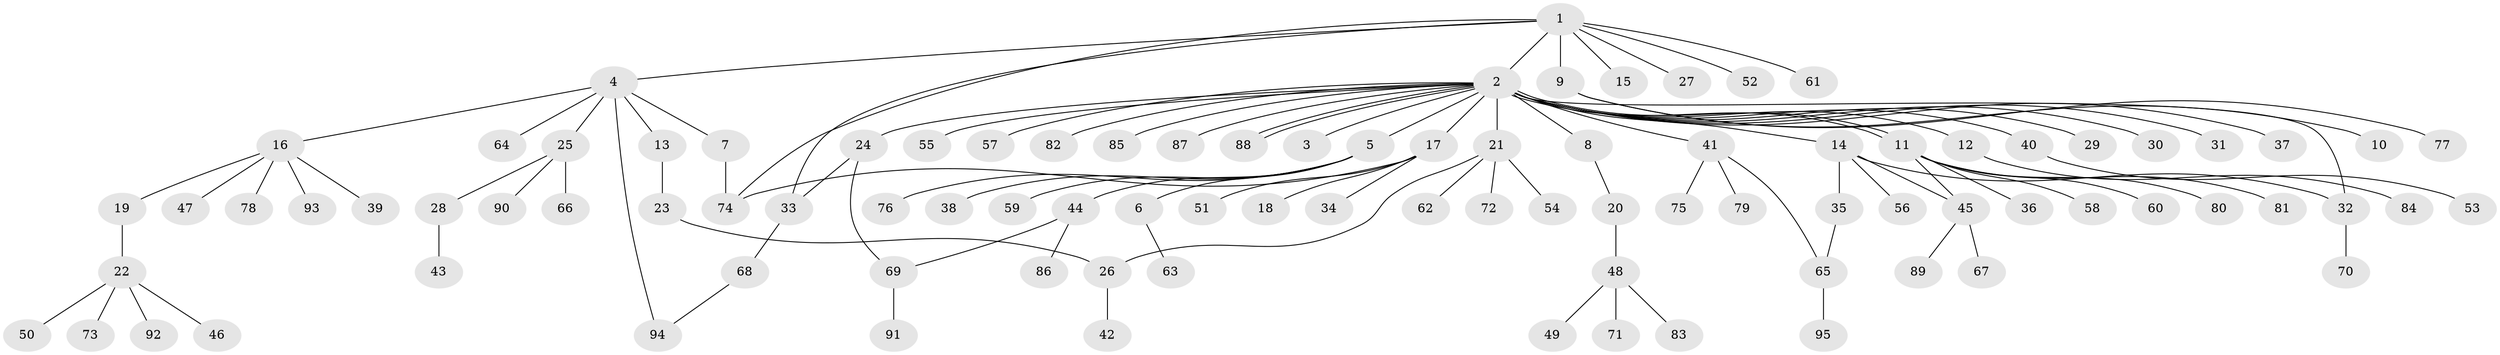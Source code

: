 // Generated by graph-tools (version 1.1) at 2025/47/03/09/25 04:47:17]
// undirected, 95 vertices, 105 edges
graph export_dot {
graph [start="1"]
  node [color=gray90,style=filled];
  1;
  2;
  3;
  4;
  5;
  6;
  7;
  8;
  9;
  10;
  11;
  12;
  13;
  14;
  15;
  16;
  17;
  18;
  19;
  20;
  21;
  22;
  23;
  24;
  25;
  26;
  27;
  28;
  29;
  30;
  31;
  32;
  33;
  34;
  35;
  36;
  37;
  38;
  39;
  40;
  41;
  42;
  43;
  44;
  45;
  46;
  47;
  48;
  49;
  50;
  51;
  52;
  53;
  54;
  55;
  56;
  57;
  58;
  59;
  60;
  61;
  62;
  63;
  64;
  65;
  66;
  67;
  68;
  69;
  70;
  71;
  72;
  73;
  74;
  75;
  76;
  77;
  78;
  79;
  80;
  81;
  82;
  83;
  84;
  85;
  86;
  87;
  88;
  89;
  90;
  91;
  92;
  93;
  94;
  95;
  1 -- 2;
  1 -- 4;
  1 -- 9;
  1 -- 15;
  1 -- 27;
  1 -- 33;
  1 -- 52;
  1 -- 61;
  1 -- 74;
  2 -- 3;
  2 -- 5;
  2 -- 8;
  2 -- 11;
  2 -- 11;
  2 -- 12;
  2 -- 14;
  2 -- 17;
  2 -- 21;
  2 -- 24;
  2 -- 29;
  2 -- 30;
  2 -- 31;
  2 -- 32;
  2 -- 37;
  2 -- 40;
  2 -- 41;
  2 -- 55;
  2 -- 57;
  2 -- 82;
  2 -- 85;
  2 -- 87;
  2 -- 88;
  2 -- 88;
  4 -- 7;
  4 -- 13;
  4 -- 16;
  4 -- 25;
  4 -- 64;
  4 -- 94;
  5 -- 6;
  5 -- 38;
  5 -- 44;
  5 -- 59;
  5 -- 76;
  6 -- 63;
  7 -- 74;
  8 -- 20;
  9 -- 10;
  9 -- 77;
  11 -- 36;
  11 -- 45;
  11 -- 58;
  11 -- 60;
  11 -- 80;
  11 -- 81;
  12 -- 84;
  13 -- 23;
  14 -- 32;
  14 -- 35;
  14 -- 45;
  14 -- 56;
  16 -- 19;
  16 -- 39;
  16 -- 47;
  16 -- 78;
  16 -- 93;
  17 -- 18;
  17 -- 34;
  17 -- 51;
  17 -- 74;
  19 -- 22;
  20 -- 48;
  21 -- 26;
  21 -- 54;
  21 -- 62;
  21 -- 72;
  22 -- 46;
  22 -- 50;
  22 -- 73;
  22 -- 92;
  23 -- 26;
  24 -- 33;
  24 -- 69;
  25 -- 28;
  25 -- 66;
  25 -- 90;
  26 -- 42;
  28 -- 43;
  32 -- 70;
  33 -- 68;
  35 -- 65;
  40 -- 53;
  41 -- 65;
  41 -- 75;
  41 -- 79;
  44 -- 69;
  44 -- 86;
  45 -- 67;
  45 -- 89;
  48 -- 49;
  48 -- 71;
  48 -- 83;
  65 -- 95;
  68 -- 94;
  69 -- 91;
}
